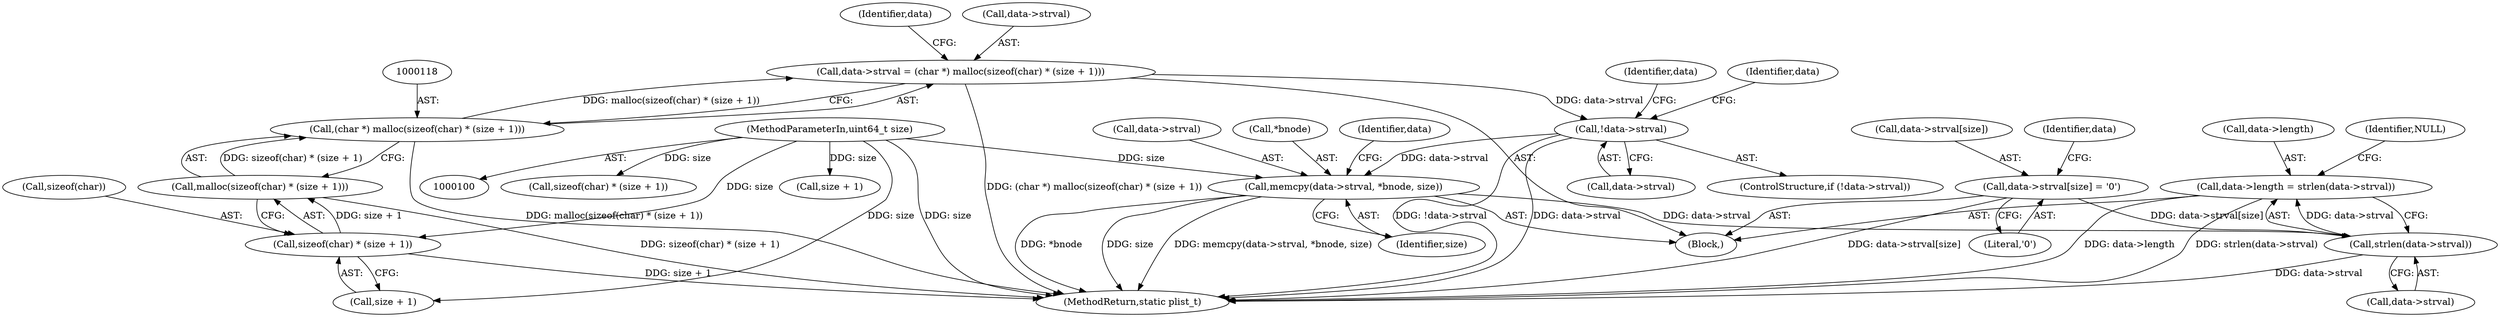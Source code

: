 digraph "0_libplist_fbd8494d5e4e46bf2e90cb6116903e404374fb56@API" {
"1000159" [label="(Call,data->length = strlen(data->strval))"];
"1000163" [label="(Call,strlen(data->strval))"];
"1000152" [label="(Call,data->strval[size] = '\0')"];
"1000145" [label="(Call,memcpy(data->strval, *bnode, size))"];
"1000127" [label="(Call,!data->strval)"];
"1000113" [label="(Call,data->strval = (char *) malloc(sizeof(char) * (size + 1)))"];
"1000117" [label="(Call,(char *) malloc(sizeof(char) * (size + 1)))"];
"1000119" [label="(Call,malloc(sizeof(char) * (size + 1)))"];
"1000120" [label="(Call,sizeof(char) * (size + 1))"];
"1000102" [label="(MethodParameterIn,uint64_t size)"];
"1000121" [label="(Call,sizeof(char))"];
"1000126" [label="(ControlStructure,if (!data->strval))"];
"1000128" [label="(Call,data->strval)"];
"1000151" [label="(Identifier,size)"];
"1000137" [label="(Call,sizeof(char) * (size + 1))"];
"1000155" [label="(Identifier,data)"];
"1000117" [label="(Call,(char *) malloc(sizeof(char) * (size + 1)))"];
"1000171" [label="(MethodReturn,static plist_t)"];
"1000140" [label="(Call,size + 1)"];
"1000113" [label="(Call,data->strval = (char *) malloc(sizeof(char) * (size + 1)))"];
"1000120" [label="(Call,sizeof(char) * (size + 1))"];
"1000161" [label="(Identifier,data)"];
"1000164" [label="(Call,data->strval)"];
"1000119" [label="(Call,malloc(sizeof(char) * (size + 1)))"];
"1000160" [label="(Call,data->length)"];
"1000169" [label="(Identifier,NULL)"];
"1000147" [label="(Identifier,data)"];
"1000146" [label="(Call,data->strval)"];
"1000129" [label="(Identifier,data)"];
"1000153" [label="(Call,data->strval[size])"];
"1000133" [label="(Identifier,data)"];
"1000159" [label="(Call,data->length = strlen(data->strval))"];
"1000127" [label="(Call,!data->strval)"];
"1000103" [label="(Block,)"];
"1000163" [label="(Call,strlen(data->strval))"];
"1000102" [label="(MethodParameterIn,uint64_t size)"];
"1000149" [label="(Call,*bnode)"];
"1000152" [label="(Call,data->strval[size] = '\0')"];
"1000114" [label="(Call,data->strval)"];
"1000145" [label="(Call,memcpy(data->strval, *bnode, size))"];
"1000158" [label="(Literal,'\0')"];
"1000123" [label="(Call,size + 1)"];
"1000159" -> "1000103"  [label="AST: "];
"1000159" -> "1000163"  [label="CFG: "];
"1000160" -> "1000159"  [label="AST: "];
"1000163" -> "1000159"  [label="AST: "];
"1000169" -> "1000159"  [label="CFG: "];
"1000159" -> "1000171"  [label="DDG: data->length"];
"1000159" -> "1000171"  [label="DDG: strlen(data->strval)"];
"1000163" -> "1000159"  [label="DDG: data->strval"];
"1000163" -> "1000164"  [label="CFG: "];
"1000164" -> "1000163"  [label="AST: "];
"1000163" -> "1000171"  [label="DDG: data->strval"];
"1000152" -> "1000163"  [label="DDG: data->strval[size]"];
"1000145" -> "1000163"  [label="DDG: data->strval"];
"1000152" -> "1000103"  [label="AST: "];
"1000152" -> "1000158"  [label="CFG: "];
"1000153" -> "1000152"  [label="AST: "];
"1000158" -> "1000152"  [label="AST: "];
"1000161" -> "1000152"  [label="CFG: "];
"1000152" -> "1000171"  [label="DDG: data->strval[size]"];
"1000145" -> "1000103"  [label="AST: "];
"1000145" -> "1000151"  [label="CFG: "];
"1000146" -> "1000145"  [label="AST: "];
"1000149" -> "1000145"  [label="AST: "];
"1000151" -> "1000145"  [label="AST: "];
"1000155" -> "1000145"  [label="CFG: "];
"1000145" -> "1000171"  [label="DDG: *bnode"];
"1000145" -> "1000171"  [label="DDG: size"];
"1000145" -> "1000171"  [label="DDG: memcpy(data->strval, *bnode, size)"];
"1000127" -> "1000145"  [label="DDG: data->strval"];
"1000102" -> "1000145"  [label="DDG: size"];
"1000127" -> "1000126"  [label="AST: "];
"1000127" -> "1000128"  [label="CFG: "];
"1000128" -> "1000127"  [label="AST: "];
"1000133" -> "1000127"  [label="CFG: "];
"1000147" -> "1000127"  [label="CFG: "];
"1000127" -> "1000171"  [label="DDG: !data->strval"];
"1000127" -> "1000171"  [label="DDG: data->strval"];
"1000113" -> "1000127"  [label="DDG: data->strval"];
"1000113" -> "1000103"  [label="AST: "];
"1000113" -> "1000117"  [label="CFG: "];
"1000114" -> "1000113"  [label="AST: "];
"1000117" -> "1000113"  [label="AST: "];
"1000129" -> "1000113"  [label="CFG: "];
"1000113" -> "1000171"  [label="DDG: (char *) malloc(sizeof(char) * (size + 1))"];
"1000117" -> "1000113"  [label="DDG: malloc(sizeof(char) * (size + 1))"];
"1000117" -> "1000119"  [label="CFG: "];
"1000118" -> "1000117"  [label="AST: "];
"1000119" -> "1000117"  [label="AST: "];
"1000117" -> "1000171"  [label="DDG: malloc(sizeof(char) * (size + 1))"];
"1000119" -> "1000117"  [label="DDG: sizeof(char) * (size + 1)"];
"1000119" -> "1000120"  [label="CFG: "];
"1000120" -> "1000119"  [label="AST: "];
"1000119" -> "1000171"  [label="DDG: sizeof(char) * (size + 1)"];
"1000120" -> "1000119"  [label="DDG: size + 1"];
"1000120" -> "1000123"  [label="CFG: "];
"1000121" -> "1000120"  [label="AST: "];
"1000123" -> "1000120"  [label="AST: "];
"1000120" -> "1000171"  [label="DDG: size + 1"];
"1000102" -> "1000120"  [label="DDG: size"];
"1000102" -> "1000100"  [label="AST: "];
"1000102" -> "1000171"  [label="DDG: size"];
"1000102" -> "1000123"  [label="DDG: size"];
"1000102" -> "1000137"  [label="DDG: size"];
"1000102" -> "1000140"  [label="DDG: size"];
}
